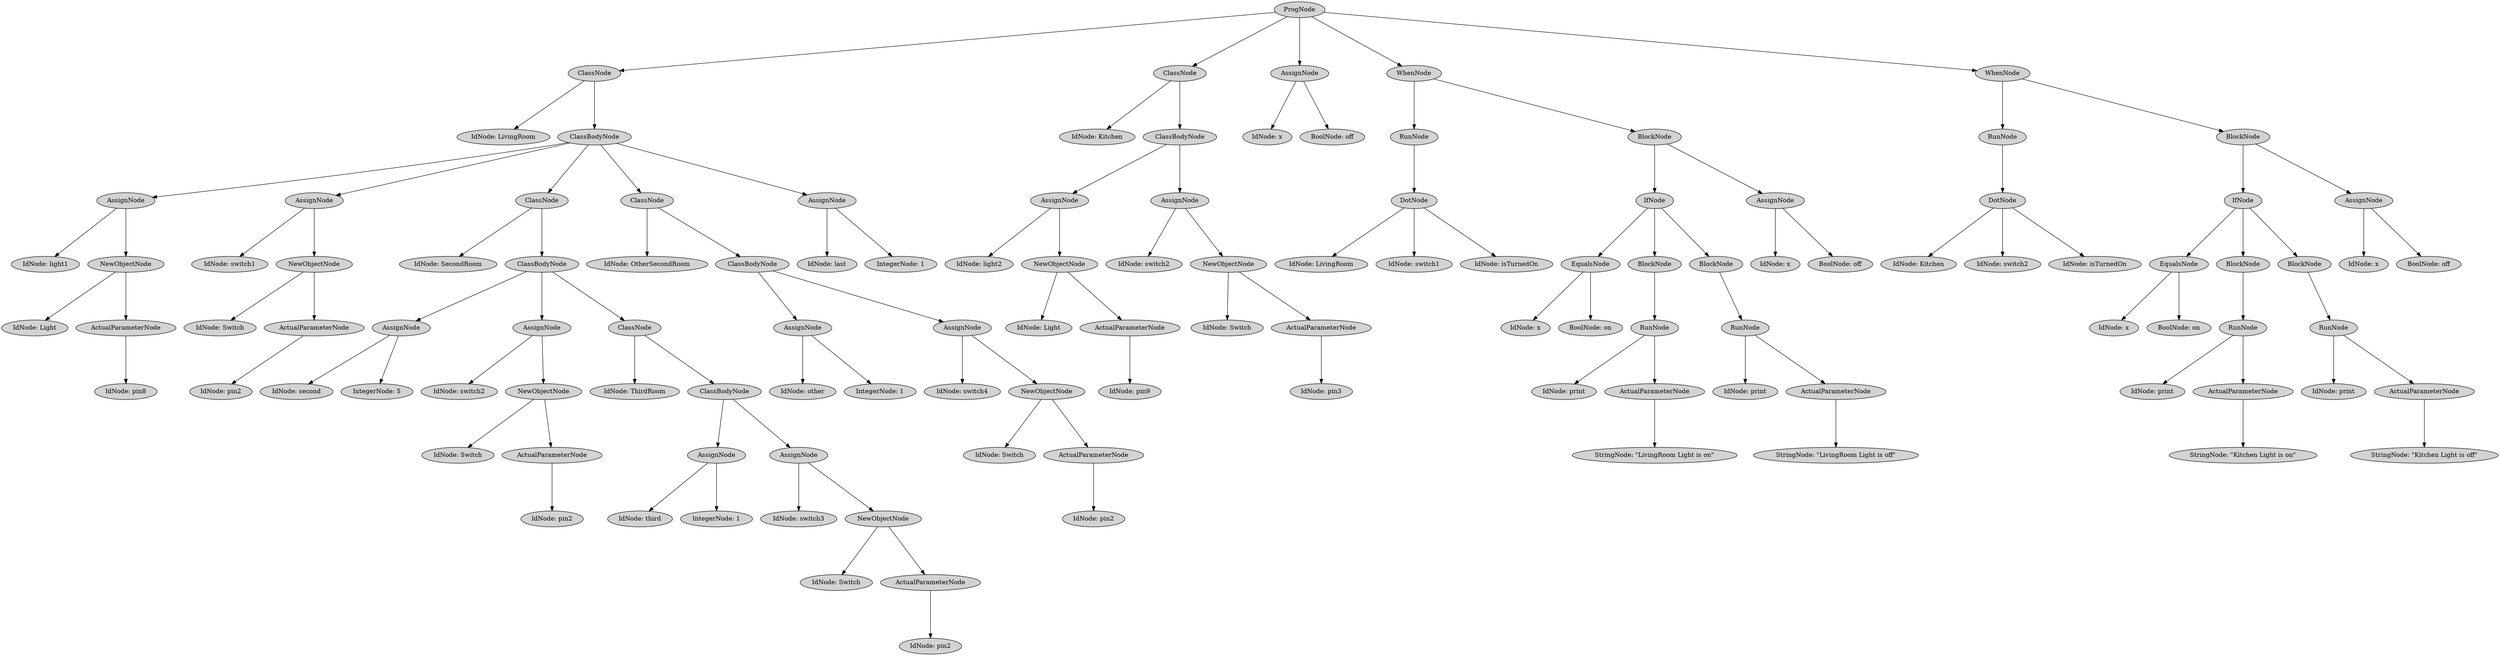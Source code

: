 digraph G {
	graph [ranksep=1.5 ratio=fill]
	node [style=filled]
	3664073 [label=ProgNode]
	3664077 [label=ClassNode]
	3664073 -> 3664077
	3664065 [label="IdNode: LivingRoom"]
	3664077 -> 3664065
	3664071 [label=ClassBodyNode]
	3664077 -> 3664071
	3664081 [label=AssignNode]
	3664071 -> 3664081
	3664085 [label="IdNode: light1"]
	3664081 -> 3664085
	3664101 [label=NewObjectNode]
	3664081 -> 3664101
	3664105 [label="IdNode: Light"]
	3664101 -> 3664105
	3664099 [label=ActualParameterNode]
	3664101 -> 3664099
	3664127 [label="IdNode: pin8"]
	3664099 -> 3664127
	3664083 [label=AssignNode]
	3664071 -> 3664083
	3664091 [label="IdNode: switch1"]
	3664083 -> 3664091
	3664107 [label=NewObjectNode]
	3664083 -> 3664107
	3664117 [label="IdNode: Switch"]
	3664107 -> 3664117
	3664113 [label=ActualParameterNode]
	3664107 -> 3664113
	3667727 [label="IdNode: pin2"]
	3664113 -> 3667727
	3664093 [label=ClassNode]
	3664071 -> 3664093
	3664087 [label="IdNode: SecondRoom"]
	3664093 -> 3664087
	3664075 [label=ClassBodyNode]
	3664093 -> 3664075
	3664097 [label=AssignNode]
	3664075 -> 3664097
	3664109 [label="IdNode: second"]
	3664097 -> 3664109
	3667723 [label="IntegerNode: 5"]
	3664097 -> 3667723
	3664111 [label=AssignNode]
	3664075 -> 3664111
	3664125 [label="IdNode: switch2"]
	3664111 -> 3664125
	3667731 [label=NewObjectNode]
	3664111 -> 3667731
	3667733 [label="IdNode: Switch"]
	3667731 -> 3667733
	3667725 [label=ActualParameterNode]
	3667731 -> 3667725
	3667757 [label="IdNode: pin2"]
	3667725 -> 3667757
	3667715 [label=ClassNode]
	3664075 -> 3667715
	3664123 [label="IdNode: ThirdRoom"]
	3667715 -> 3664123
	3664115 [label=ClassBodyNode]
	3667715 -> 3664115
	3667717 [label=AssignNode]
	3664115 -> 3667717
	3667729 [label="IdNode: third"]
	3667717 -> 3667729
	3667753 [label="IntegerNode: 1"]
	3667717 -> 3667753
	3667719 [label=AssignNode]
	3664115 -> 3667719
	3667739 [label="IdNode: switch3"]
	3667719 -> 3667739
	3667761 [label=NewObjectNode]
	3667719 -> 3667761
	3667763 [label="IdNode: Switch"]
	3667761 -> 3667763
	3667755 [label=ActualParameterNode]
	3667761 -> 3667755
	3667787 [label="IdNode: pin2"]
	3667755 -> 3667787
	3667721 [label=ClassNode]
	3664071 -> 3667721
	3664119 [label="IdNode: OtherSecondRoom"]
	3667721 -> 3664119
	3664121 [label=ClassBodyNode]
	3667721 -> 3664121
	3667745 [label=AssignNode]
	3664121 -> 3667745
	3667741 [label="IdNode: other"]
	3667745 -> 3667741
	3667769 [label="IntegerNode: 1"]
	3667745 -> 3667769
	3667735 [label=AssignNode]
	3664121 -> 3667735
	3667749 [label="IdNode: switch4"]
	3667735 -> 3667749
	3667777 [label=NewObjectNode]
	3667735 -> 3667777
	3667783 [label="IdNode: Switch"]
	3667777 -> 3667783
	3667779 [label=ActualParameterNode]
	3667777 -> 3667779
	3667807 [label="IdNode: pin2"]
	3667779 -> 3667807
	3667747 [label=AssignNode]
	3664071 -> 3667747
	3667751 [label="IdNode: last"]
	3667747 -> 3667751
	3667789 [label="IntegerNode: 1"]
	3667747 -> 3667789
	3664103 [label=ClassNode]
	3664073 -> 3664103
	3664095 [label="IdNode: Kitchen"]
	3664103 -> 3664095
	3664089 [label=ClassBodyNode]
	3664103 -> 3664089
	3667771 [label=AssignNode]
	3664089 -> 3667771
	3667765 [label="IdNode: light2"]
	3667771 -> 3667765
	3667785 [label=NewObjectNode]
	3667771 -> 3667785
	3667797 [label="IdNode: Light"]
	3667785 -> 3667797
	3667795 [label=ActualParameterNode]
	3667785 -> 3667795
	3667823 [label="IdNode: pin9"]
	3667795 -> 3667823
	3667759 [label=AssignNode]
	3664089 -> 3667759
	3667781 [label="IdNode: switch2"]
	3667759 -> 3667781
	3667801 [label=NewObjectNode]
	3667759 -> 3667801
	3667805 [label="IdNode: Switch"]
	3667801 -> 3667805
	3667809 [label=ActualParameterNode]
	3667801 -> 3667809
	3667837 [label="IdNode: pin3"]
	3667809 -> 3667837
	3667767 [label=AssignNode]
	3664073 -> 3667767
	3667773 [label="IdNode: x"]
	3667767 -> 3667773
	3667825 [label="BoolNode: off"]
	3667767 -> 3667825
	3667775 [label=WhenNode]
	3664073 -> 3667775
	3667817 [label=RunNode]
	3667775 -> 3667817
	3667839 [label=DotNode]
	3667817 -> 3667839
	3667829 [label="IdNode: LivingRoom"]
	3667839 -> 3667829
	3667831 [label="IdNode: switch1"]
	3667839 -> 3667831
	3667841 [label="IdNode: isTurnedOn"]
	3667839 -> 3667841
	3667811 [label=BlockNode]
	3667775 -> 3667811
	3667793 [label=IfNode]
	3667811 -> 3667793
	3667821 [label=EqualsNode]
	3667793 -> 3667821
	3667847 [label="IdNode: x"]
	3667821 -> 3667847
	3667851 [label="BoolNode: on"]
	3667821 -> 3667851
	3667819 [label=BlockNode]
	3667793 -> 3667819
	3667803 [label=RunNode]
	3667819 -> 3667803
	3667843 [label="IdNode: print"]
	3667803 -> 3667843
	3667827 [label=ActualParameterNode]
	3667803 -> 3667827
	3667861 [label="StringNode: \"LivingRoom Light is on\""]
	3667827 -> 3667861
	3667849 [label=BlockNode]
	3667793 -> 3667849
	3667845 [label=RunNode]
	3667849 -> 3667845
	3667857 [label="IdNode: print"]
	3667845 -> 3667857
	3667853 [label=ActualParameterNode]
	3667845 -> 3667853
	3667875 [label="StringNode: \"LivingRoom Light is off\""]
	3667853 -> 3667875
	3667833 [label=AssignNode]
	3667811 -> 3667833
	3667865 [label="IdNode: x"]
	3667833 -> 3667865
	3667877 [label="BoolNode: off"]
	3667833 -> 3667877
	3667791 [label=WhenNode]
	3664073 -> 3667791
	3667873 [label=RunNode]
	3667791 -> 3667873
	3667887 [label=DotNode]
	3667873 -> 3667887
	3667881 [label="IdNode: Kitchen"]
	3667887 -> 3667881
	3667885 [label="IdNode: switch2"]
	3667887 -> 3667885
	3667889 [label="IdNode: isTurnedOn"]
	3667887 -> 3667889
	3667835 [label=BlockNode]
	3667791 -> 3667835
	3667815 [label=IfNode]
	3667835 -> 3667815
	3667879 [label=EqualsNode]
	3667815 -> 3667879
	3667897 [label="IdNode: x"]
	3667879 -> 3667897
	3667901 [label="BoolNode: on"]
	3667879 -> 3667901
	3667869 [label=BlockNode]
	3667815 -> 3667869
	3667867 [label=RunNode]
	3667869 -> 3667867
	3667893 [label="IdNode: print"]
	3667867 -> 3667893
	3667871 [label=ActualParameterNode]
	3667867 -> 3667871
	3667911 [label="StringNode: \"Kitchen Light is on\""]
	3667871 -> 3667911
	3667899 [label=BlockNode]
	3667815 -> 3667899
	3667895 [label=RunNode]
	3667899 -> 3667895
	3667907 [label="IdNode: print"]
	3667895 -> 3667907
	3667903 [label=ActualParameterNode]
	3667895 -> 3667903
	3667925 [label="StringNode: \"Kitchen Light is off\""]
	3667903 -> 3667925
	3667883 [label=AssignNode]
	3667835 -> 3667883
	3667915 [label="IdNode: x"]
	3667883 -> 3667915
	3667927 [label="BoolNode: off"]
	3667883 -> 3667927
	overlap=false
}
